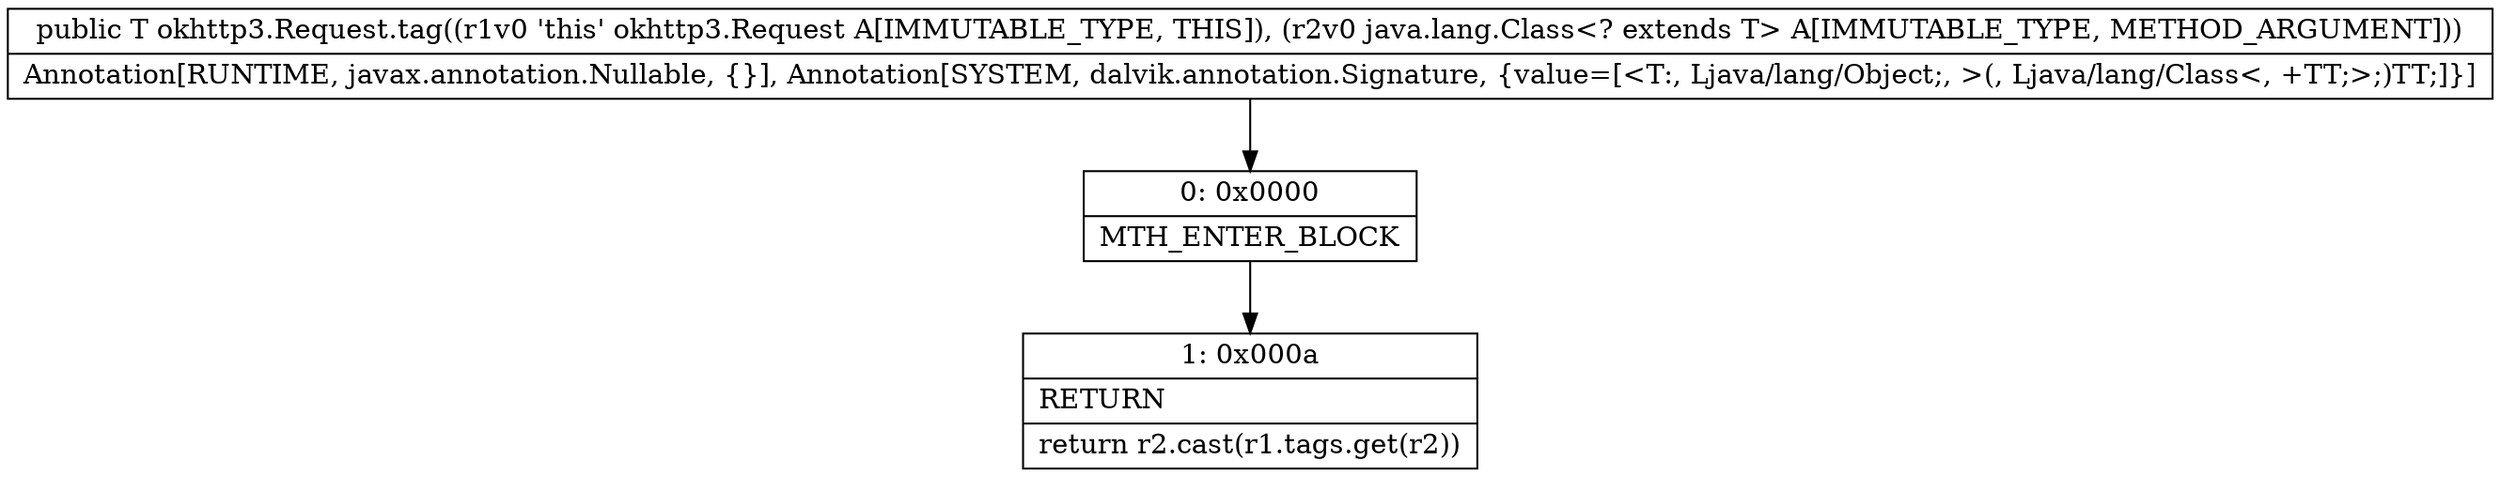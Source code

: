 digraph "CFG forokhttp3.Request.tag(Ljava\/lang\/Class;)Ljava\/lang\/Object;" {
Node_0 [shape=record,label="{0\:\ 0x0000|MTH_ENTER_BLOCK\l}"];
Node_1 [shape=record,label="{1\:\ 0x000a|RETURN\l|return r2.cast(r1.tags.get(r2))\l}"];
MethodNode[shape=record,label="{public T okhttp3.Request.tag((r1v0 'this' okhttp3.Request A[IMMUTABLE_TYPE, THIS]), (r2v0 java.lang.Class\<? extends T\> A[IMMUTABLE_TYPE, METHOD_ARGUMENT]))  | Annotation[RUNTIME, javax.annotation.Nullable, \{\}], Annotation[SYSTEM, dalvik.annotation.Signature, \{value=[\<T:, Ljava\/lang\/Object;, \>(, Ljava\/lang\/Class\<, +TT;\>;)TT;]\}]\l}"];
MethodNode -> Node_0;
Node_0 -> Node_1;
}

